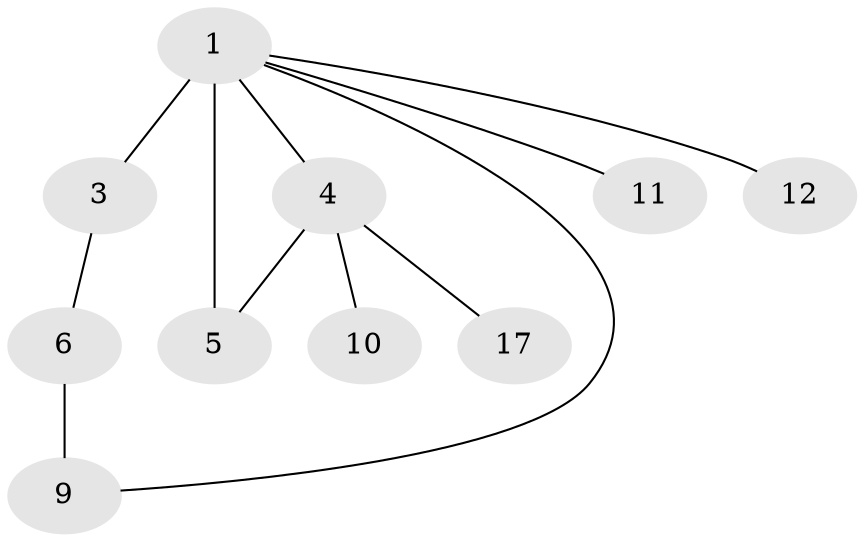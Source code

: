 // original degree distribution, {3: 0.2777777777777778, 0: 0.12962962962962962, 5: 0.07407407407407407, 1: 0.2037037037037037, 2: 0.24074074074074073, 4: 0.07407407407407407}
// Generated by graph-tools (version 1.1) at 2025/48/03/04/25 22:48:32]
// undirected, 10 vertices, 11 edges
graph export_dot {
  node [color=gray90,style=filled];
  1;
  3;
  4;
  5;
  6;
  9;
  10;
  11;
  12;
  17;
  1 -- 3 [weight=2.0];
  1 -- 4 [weight=1.0];
  1 -- 5 [weight=6.0];
  1 -- 9 [weight=1.0];
  1 -- 11 [weight=2.0];
  1 -- 12 [weight=1.0];
  3 -- 6 [weight=1.0];
  4 -- 5 [weight=3.0];
  4 -- 10 [weight=1.0];
  4 -- 17 [weight=1.0];
  6 -- 9 [weight=2.0];
}
